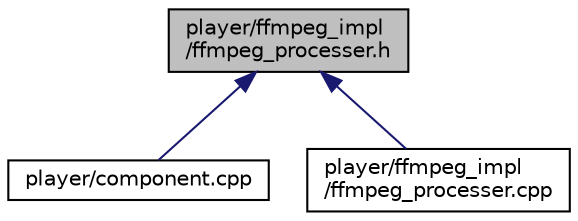 digraph "player/ffmpeg_impl/ffmpeg_processer.h"
{
 // LATEX_PDF_SIZE
  edge [fontname="Helvetica",fontsize="10",labelfontname="Helvetica",labelfontsize="10"];
  node [fontname="Helvetica",fontsize="10",shape=record];
  Node1 [label="player/ffmpeg_impl\l/ffmpeg_processer.h",height=0.2,width=0.4,color="black", fillcolor="grey75", style="filled", fontcolor="black",tooltip=" "];
  Node1 -> Node2 [dir="back",color="midnightblue",fontsize="10",style="solid",fontname="Helvetica"];
  Node2 [label="player/component.cpp",height=0.2,width=0.4,color="black", fillcolor="white", style="filled",URL="$component_8cpp.html",tooltip=" "];
  Node1 -> Node3 [dir="back",color="midnightblue",fontsize="10",style="solid",fontname="Helvetica"];
  Node3 [label="player/ffmpeg_impl\l/ffmpeg_processer.cpp",height=0.2,width=0.4,color="black", fillcolor="white", style="filled",URL="$ffmpeg__processer_8cpp.html",tooltip=" "];
}
